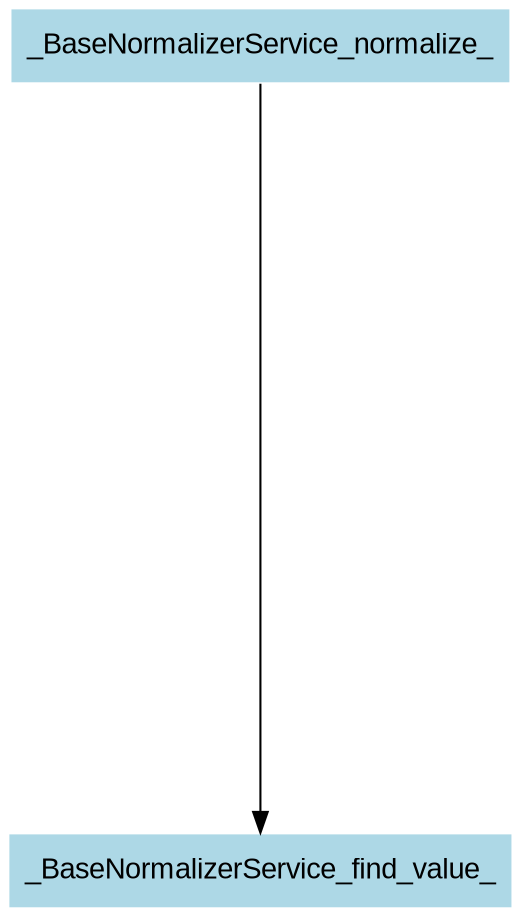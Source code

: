 digraph CallGraph {
ranksep=5;
nodesep=0.5;
node [fontname=Arial];
edge [fontname=Arial];
_BaseNormalizerService_normalize_ -> _BaseNormalizerService_find_value_;
_BaseNormalizerService_normalize_ [shape=box, style=filled, fillcolor=lightblue  , color=white];
_BaseNormalizerService_find_value_ [shape=box, style=filled, fillcolor=lightblue  , color=white];
}
